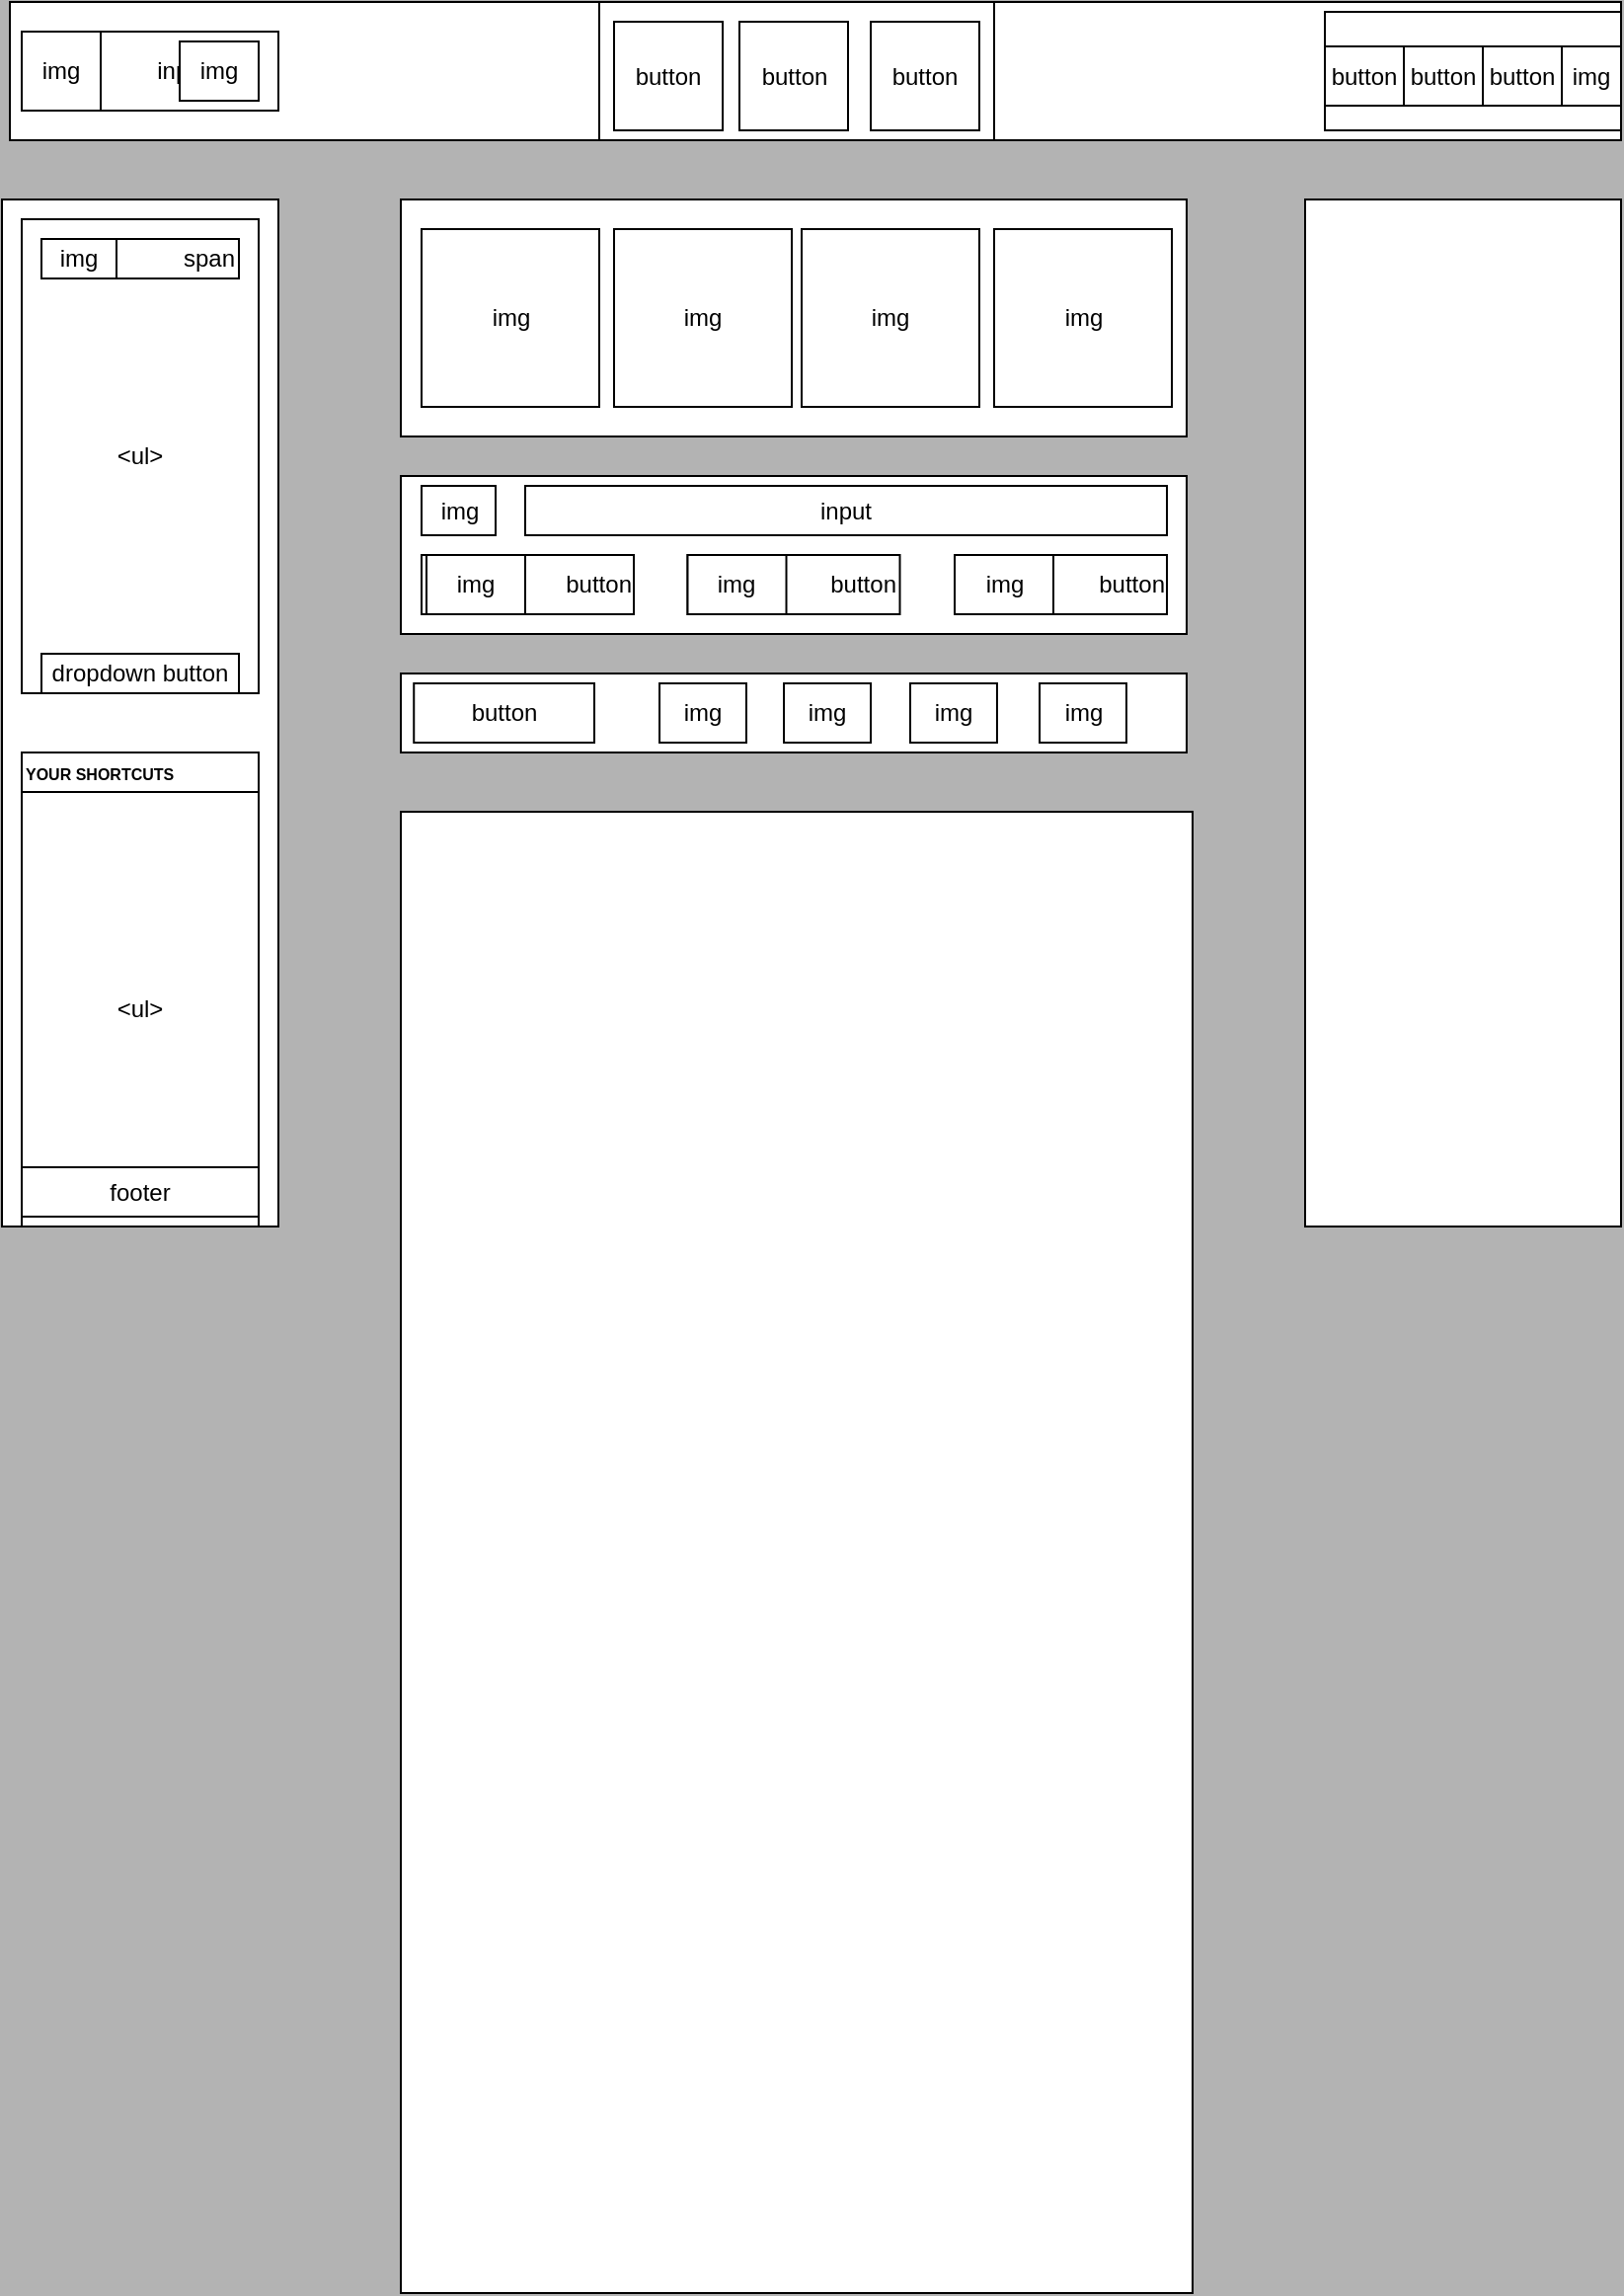 <mxfile version="20.3.3" type="github">
  <diagram id="R94y2VKNwVuYraGozIJY" name="Page-1">
    <mxGraphModel dx="914" dy="465" grid="1" gridSize="10" guides="1" tooltips="1" connect="1" arrows="1" fold="1" page="1" pageScale="1" pageWidth="827" pageHeight="1169" background="#B3B3B3" math="0" shadow="0">
      <root>
        <mxCell id="0" />
        <mxCell id="1" parent="0" />
        <mxCell id="IPwLy8EfbPIPgKfgSnDq-2" value="" style="rounded=0;whiteSpace=wrap;html=1;" vertex="1" parent="1">
          <mxGeometry x="202" y="410" width="401" height="750" as="geometry" />
        </mxCell>
        <mxCell id="IPwLy8EfbPIPgKfgSnDq-3" value="" style="rounded=0;whiteSpace=wrap;html=1;" vertex="1" parent="1">
          <mxGeometry x="4" width="816" height="70" as="geometry" />
        </mxCell>
        <mxCell id="IPwLy8EfbPIPgKfgSnDq-4" value="" style="rounded=0;whiteSpace=wrap;html=1;" vertex="1" parent="1">
          <mxGeometry y="100" width="140" height="520" as="geometry" />
        </mxCell>
        <mxCell id="IPwLy8EfbPIPgKfgSnDq-6" value="" style="rounded=0;whiteSpace=wrap;html=1;" vertex="1" parent="1">
          <mxGeometry x="660" y="100" width="160" height="520" as="geometry" />
        </mxCell>
        <mxCell id="IPwLy8EfbPIPgKfgSnDq-7" value="" style="rounded=0;whiteSpace=wrap;html=1;" vertex="1" parent="1">
          <mxGeometry x="202" y="100" width="398" height="120" as="geometry" />
        </mxCell>
        <mxCell id="IPwLy8EfbPIPgKfgSnDq-8" value="" style="rounded=0;whiteSpace=wrap;html=1;" vertex="1" parent="1">
          <mxGeometry x="202" y="240" width="398" height="80" as="geometry" />
        </mxCell>
        <mxCell id="IPwLy8EfbPIPgKfgSnDq-9" value="" style="rounded=0;whiteSpace=wrap;html=1;" vertex="1" parent="1">
          <mxGeometry x="202" y="340" width="398" height="40" as="geometry" />
        </mxCell>
        <mxCell id="IPwLy8EfbPIPgKfgSnDq-10" value="img" style="whiteSpace=wrap;html=1;aspect=fixed;" vertex="1" parent="1">
          <mxGeometry x="10" y="15" width="40" height="40" as="geometry" />
        </mxCell>
        <mxCell id="IPwLy8EfbPIPgKfgSnDq-13" value="input&lt;span style=&quot;white-space: pre;&quot;&gt;	&lt;/span&gt;&lt;span style=&quot;white-space: pre;&quot;&gt;	&lt;/span&gt;" style="rounded=0;whiteSpace=wrap;html=1;" vertex="1" parent="1">
          <mxGeometry x="50" y="15" width="90" height="40" as="geometry" />
        </mxCell>
        <mxCell id="IPwLy8EfbPIPgKfgSnDq-14" value="img" style="rounded=0;whiteSpace=wrap;html=1;" vertex="1" parent="1">
          <mxGeometry x="90" y="20" width="40" height="30" as="geometry" />
        </mxCell>
        <mxCell id="IPwLy8EfbPIPgKfgSnDq-15" value="" style="rounded=0;whiteSpace=wrap;html=1;" vertex="1" parent="1">
          <mxGeometry x="302.5" width="200" height="70" as="geometry" />
        </mxCell>
        <mxCell id="IPwLy8EfbPIPgKfgSnDq-16" value="button" style="whiteSpace=wrap;html=1;aspect=fixed;" vertex="1" parent="1">
          <mxGeometry x="310" y="10" width="55" height="55" as="geometry" />
        </mxCell>
        <mxCell id="IPwLy8EfbPIPgKfgSnDq-17" value="button" style="whiteSpace=wrap;html=1;aspect=fixed;" vertex="1" parent="1">
          <mxGeometry x="373.5" y="10" width="55" height="55" as="geometry" />
        </mxCell>
        <mxCell id="IPwLy8EfbPIPgKfgSnDq-18" value="button" style="whiteSpace=wrap;html=1;aspect=fixed;" vertex="1" parent="1">
          <mxGeometry x="440" y="10" width="55" height="55" as="geometry" />
        </mxCell>
        <mxCell id="IPwLy8EfbPIPgKfgSnDq-19" value="" style="rounded=0;whiteSpace=wrap;html=1;" vertex="1" parent="1">
          <mxGeometry x="670" y="5" width="150" height="60" as="geometry" />
        </mxCell>
        <mxCell id="IPwLy8EfbPIPgKfgSnDq-23" value="button" style="rounded=0;whiteSpace=wrap;html=1;" vertex="1" parent="1">
          <mxGeometry x="670" y="22.5" width="40" height="30" as="geometry" />
        </mxCell>
        <mxCell id="IPwLy8EfbPIPgKfgSnDq-29" style="edgeStyle=orthogonalEdgeStyle;rounded=0;orthogonalLoop=1;jettySize=auto;html=1;exitX=1;exitY=0.5;exitDx=0;exitDy=0;entryX=0;entryY=0.25;entryDx=0;entryDy=0;" edge="1" parent="1">
          <mxGeometry relative="1" as="geometry">
            <mxPoint x="750" y="40" as="sourcePoint" />
            <mxPoint x="760" y="30" as="targetPoint" />
          </mxGeometry>
        </mxCell>
        <mxCell id="IPwLy8EfbPIPgKfgSnDq-26" value="img" style="rounded=0;whiteSpace=wrap;html=1;" vertex="1" parent="1">
          <mxGeometry x="790" y="22.5" width="30" height="30" as="geometry" />
        </mxCell>
        <mxCell id="IPwLy8EfbPIPgKfgSnDq-30" value="&amp;lt;ul&amp;gt;" style="rounded=0;whiteSpace=wrap;html=1;" vertex="1" parent="1">
          <mxGeometry x="10" y="110" width="120" height="240" as="geometry" />
        </mxCell>
        <mxCell id="IPwLy8EfbPIPgKfgSnDq-31" value="&lt;div align=&quot;left&quot;&gt;&lt;b&gt;&lt;font style=&quot;font-size: 8px;&quot;&gt;YOUR SHORTCUTS&lt;/font&gt;&lt;/b&gt;&lt;/div&gt;" style="rounded=0;whiteSpace=wrap;html=1;align=left;" vertex="1" parent="1">
          <mxGeometry x="10" y="380" width="120" height="20" as="geometry" />
        </mxCell>
        <mxCell id="IPwLy8EfbPIPgKfgSnDq-32" value="&amp;lt;ul&amp;gt;" style="rounded=0;whiteSpace=wrap;html=1;" vertex="1" parent="1">
          <mxGeometry x="10" y="400" width="120" height="220" as="geometry" />
        </mxCell>
        <mxCell id="IPwLy8EfbPIPgKfgSnDq-34" value="&lt;div align=&quot;justify&quot;&gt;&lt;font style=&quot;font-size: 12px;&quot;&gt;span&lt;/font&gt;&lt;/div&gt;" style="rounded=0;whiteSpace=wrap;html=1;fontSize=8;align=right;" vertex="1" parent="1">
          <mxGeometry x="20" y="120" width="100" height="20" as="geometry" />
        </mxCell>
        <mxCell id="IPwLy8EfbPIPgKfgSnDq-35" value="&lt;font style=&quot;font-size: 12px;&quot;&gt;&lt;span style=&quot;white-space: pre;&quot;&gt;img&lt;/span&gt;&lt;br&gt;&lt;/font&gt;" style="rounded=0;whiteSpace=wrap;html=1;fontSize=8;" vertex="1" parent="1">
          <mxGeometry x="20" y="120" width="38" height="20" as="geometry" />
        </mxCell>
        <mxCell id="IPwLy8EfbPIPgKfgSnDq-37" value="footer" style="rounded=0;whiteSpace=wrap;html=1;fontSize=12;" vertex="1" parent="1">
          <mxGeometry x="10" y="590" width="120" height="25" as="geometry" />
        </mxCell>
        <mxCell id="IPwLy8EfbPIPgKfgSnDq-38" value="button" style="rounded=0;whiteSpace=wrap;html=1;" vertex="1" parent="1">
          <mxGeometry x="710" y="22.5" width="40" height="30" as="geometry" />
        </mxCell>
        <mxCell id="IPwLy8EfbPIPgKfgSnDq-39" value="button" style="rounded=0;whiteSpace=wrap;html=1;" vertex="1" parent="1">
          <mxGeometry x="750" y="22.5" width="40" height="30" as="geometry" />
        </mxCell>
        <mxCell id="IPwLy8EfbPIPgKfgSnDq-40" value="img" style="whiteSpace=wrap;html=1;aspect=fixed;fontSize=12;" vertex="1" parent="1">
          <mxGeometry x="212.5" y="115" width="90" height="90" as="geometry" />
        </mxCell>
        <mxCell id="IPwLy8EfbPIPgKfgSnDq-41" value="img" style="whiteSpace=wrap;html=1;aspect=fixed;fontSize=12;" vertex="1" parent="1">
          <mxGeometry x="310" y="115" width="90" height="90" as="geometry" />
        </mxCell>
        <mxCell id="IPwLy8EfbPIPgKfgSnDq-42" value="img" style="whiteSpace=wrap;html=1;aspect=fixed;fontSize=12;" vertex="1" parent="1">
          <mxGeometry x="405" y="115" width="90" height="90" as="geometry" />
        </mxCell>
        <mxCell id="IPwLy8EfbPIPgKfgSnDq-43" value="img" style="whiteSpace=wrap;html=1;aspect=fixed;fontSize=12;" vertex="1" parent="1">
          <mxGeometry x="502.5" y="115" width="90" height="90" as="geometry" />
        </mxCell>
        <mxCell id="IPwLy8EfbPIPgKfgSnDq-44" value="img" style="rounded=0;whiteSpace=wrap;html=1;fontSize=12;" vertex="1" parent="1">
          <mxGeometry x="212.5" y="245" width="37.5" height="25" as="geometry" />
        </mxCell>
        <mxCell id="IPwLy8EfbPIPgKfgSnDq-48" value="input" style="rounded=0;whiteSpace=wrap;html=1;fontSize=12;" vertex="1" parent="1">
          <mxGeometry x="265" y="245" width="325" height="25" as="geometry" />
        </mxCell>
        <mxCell id="IPwLy8EfbPIPgKfgSnDq-49" value="&lt;div align=&quot;right&quot;&gt;button&lt;/div&gt;" style="rounded=0;whiteSpace=wrap;html=1;fontSize=12;align=right;" vertex="1" parent="1">
          <mxGeometry x="212.5" y="280" width="107.5" height="30" as="geometry" />
        </mxCell>
        <mxCell id="IPwLy8EfbPIPgKfgSnDq-50" value="&lt;div align=&quot;right&quot;&gt;button&lt;/div&gt;" style="rounded=0;whiteSpace=wrap;html=1;fontSize=12;align=right;" vertex="1" parent="1">
          <mxGeometry x="347.25" y="280" width="107.5" height="30" as="geometry" />
        </mxCell>
        <mxCell id="IPwLy8EfbPIPgKfgSnDq-51" value="&lt;div align=&quot;right&quot;&gt;button&lt;/div&gt;" style="rounded=0;whiteSpace=wrap;html=1;fontSize=12;align=right;" vertex="1" parent="1">
          <mxGeometry x="482.5" y="280" width="107.5" height="30" as="geometry" />
        </mxCell>
        <mxCell id="IPwLy8EfbPIPgKfgSnDq-52" value="img" style="rounded=0;whiteSpace=wrap;html=1;fontSize=12;" vertex="1" parent="1">
          <mxGeometry x="215" y="280" width="50" height="30" as="geometry" />
        </mxCell>
        <mxCell id="IPwLy8EfbPIPgKfgSnDq-53" value="img" style="rounded=0;whiteSpace=wrap;html=1;fontSize=12;" vertex="1" parent="1">
          <mxGeometry x="347.25" y="280" width="50" height="30" as="geometry" />
        </mxCell>
        <mxCell id="IPwLy8EfbPIPgKfgSnDq-54" value="img" style="rounded=0;whiteSpace=wrap;html=1;fontSize=12;" vertex="1" parent="1">
          <mxGeometry x="482.5" y="280" width="50" height="30" as="geometry" />
        </mxCell>
        <mxCell id="IPwLy8EfbPIPgKfgSnDq-56" value="button" style="rounded=0;whiteSpace=wrap;html=1;fontSize=12;" vertex="1" parent="1">
          <mxGeometry x="208.62" y="345" width="91.38" height="30" as="geometry" />
        </mxCell>
        <mxCell id="IPwLy8EfbPIPgKfgSnDq-57" value="img" style="rounded=0;whiteSpace=wrap;html=1;fontSize=12;" vertex="1" parent="1">
          <mxGeometry x="333.02" y="345" width="43.97" height="30" as="geometry" />
        </mxCell>
        <mxCell id="IPwLy8EfbPIPgKfgSnDq-58" value="img" style="rounded=0;whiteSpace=wrap;html=1;fontSize=12;" vertex="1" parent="1">
          <mxGeometry x="396.03" y="345" width="43.97" height="30" as="geometry" />
        </mxCell>
        <mxCell id="IPwLy8EfbPIPgKfgSnDq-59" value="img" style="rounded=0;whiteSpace=wrap;html=1;fontSize=12;" vertex="1" parent="1">
          <mxGeometry x="460" y="345" width="43.97" height="30" as="geometry" />
        </mxCell>
        <mxCell id="IPwLy8EfbPIPgKfgSnDq-60" value="img" style="rounded=0;whiteSpace=wrap;html=1;fontSize=12;" vertex="1" parent="1">
          <mxGeometry x="525.52" y="345" width="43.97" height="30" as="geometry" />
        </mxCell>
        <mxCell id="IPwLy8EfbPIPgKfgSnDq-61" value="dropdown button" style="rounded=0;whiteSpace=wrap;html=1;fontSize=12;" vertex="1" parent="1">
          <mxGeometry x="20" y="330" width="100" height="20" as="geometry" />
        </mxCell>
      </root>
    </mxGraphModel>
  </diagram>
</mxfile>
